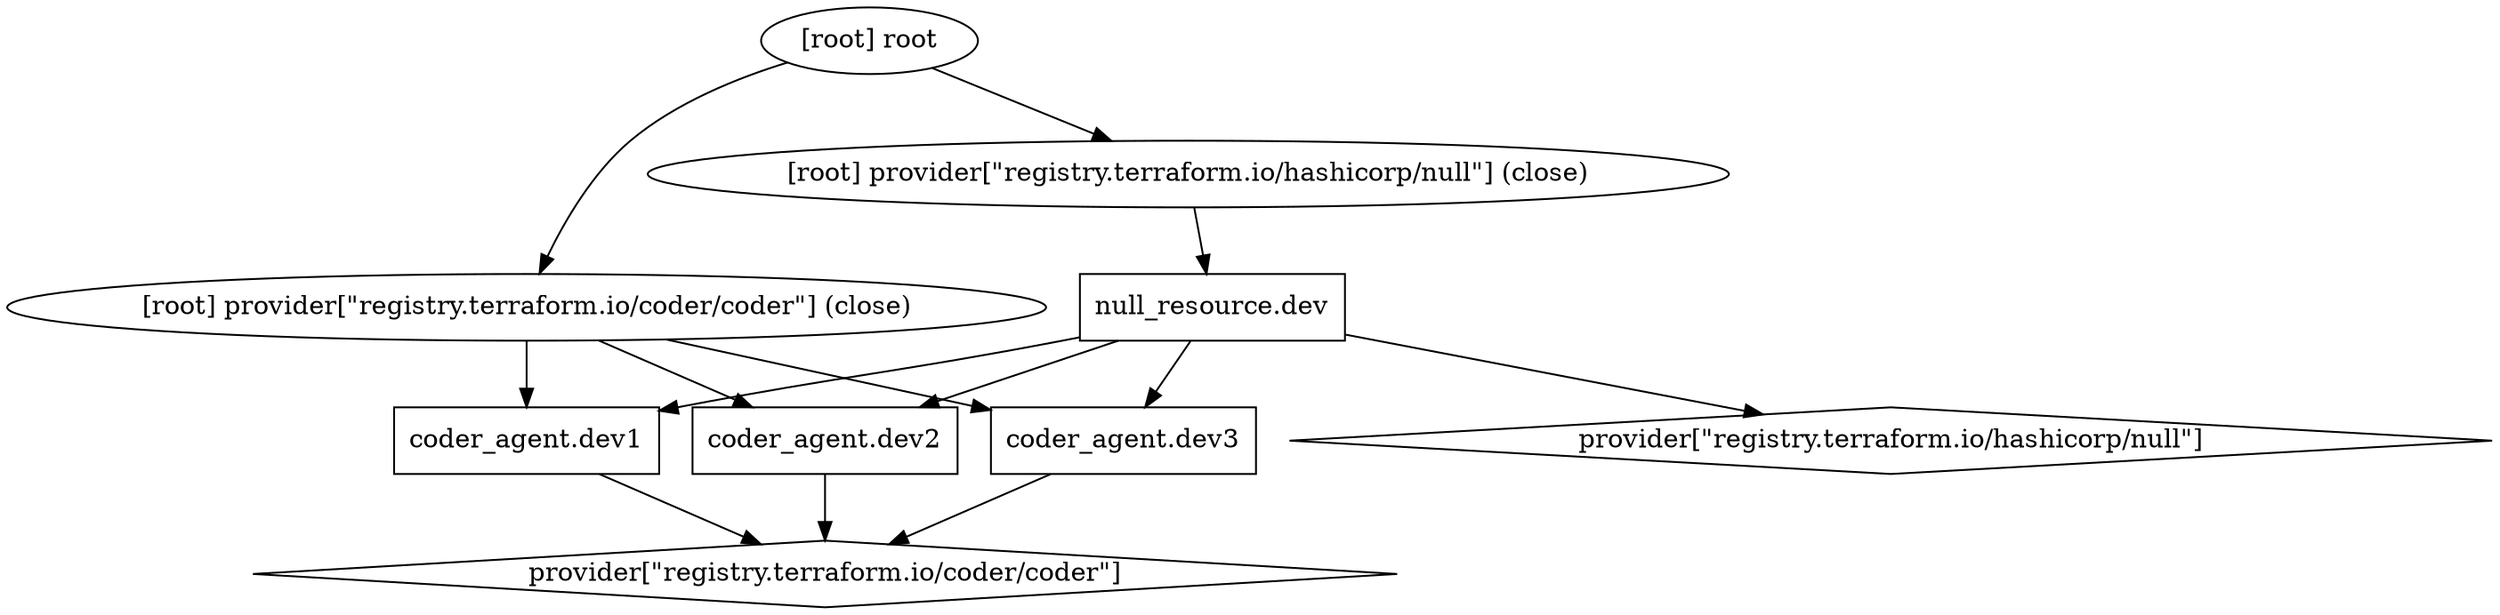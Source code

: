 digraph {
	compound = "true"
	newrank = "true"
	subgraph "root" {
		"[root] coder_agent.dev1 (expand)" [label = "coder_agent.dev1", shape = "box"]
		"[root] coder_agent.dev2 (expand)" [label = "coder_agent.dev2", shape = "box"]
		"[root] coder_agent.dev3 (expand)" [label = "coder_agent.dev3", shape = "box"]
		"[root] null_resource.dev (expand)" [label = "null_resource.dev", shape = "box"]
		"[root] provider[\"registry.terraform.io/coder/coder\"]" [label = "provider[\"registry.terraform.io/coder/coder\"]", shape = "diamond"]
		"[root] provider[\"registry.terraform.io/hashicorp/null\"]" [label = "provider[\"registry.terraform.io/hashicorp/null\"]", shape = "diamond"]
		"[root] coder_agent.dev1 (expand)" -> "[root] provider[\"registry.terraform.io/coder/coder\"]"
		"[root] coder_agent.dev2 (expand)" -> "[root] provider[\"registry.terraform.io/coder/coder\"]"
		"[root] coder_agent.dev3 (expand)" -> "[root] provider[\"registry.terraform.io/coder/coder\"]"
		"[root] null_resource.dev (expand)" -> "[root] coder_agent.dev1 (expand)"
		"[root] null_resource.dev (expand)" -> "[root] coder_agent.dev2 (expand)"
		"[root] null_resource.dev (expand)" -> "[root] coder_agent.dev3 (expand)"
		"[root] null_resource.dev (expand)" -> "[root] provider[\"registry.terraform.io/hashicorp/null\"]"
		"[root] provider[\"registry.terraform.io/coder/coder\"] (close)" -> "[root] coder_agent.dev1 (expand)"
		"[root] provider[\"registry.terraform.io/coder/coder\"] (close)" -> "[root] coder_agent.dev2 (expand)"
		"[root] provider[\"registry.terraform.io/coder/coder\"] (close)" -> "[root] coder_agent.dev3 (expand)"
		"[root] provider[\"registry.terraform.io/hashicorp/null\"] (close)" -> "[root] null_resource.dev (expand)"
		"[root] root" -> "[root] provider[\"registry.terraform.io/coder/coder\"] (close)"
		"[root] root" -> "[root] provider[\"registry.terraform.io/hashicorp/null\"] (close)"
	}
}

